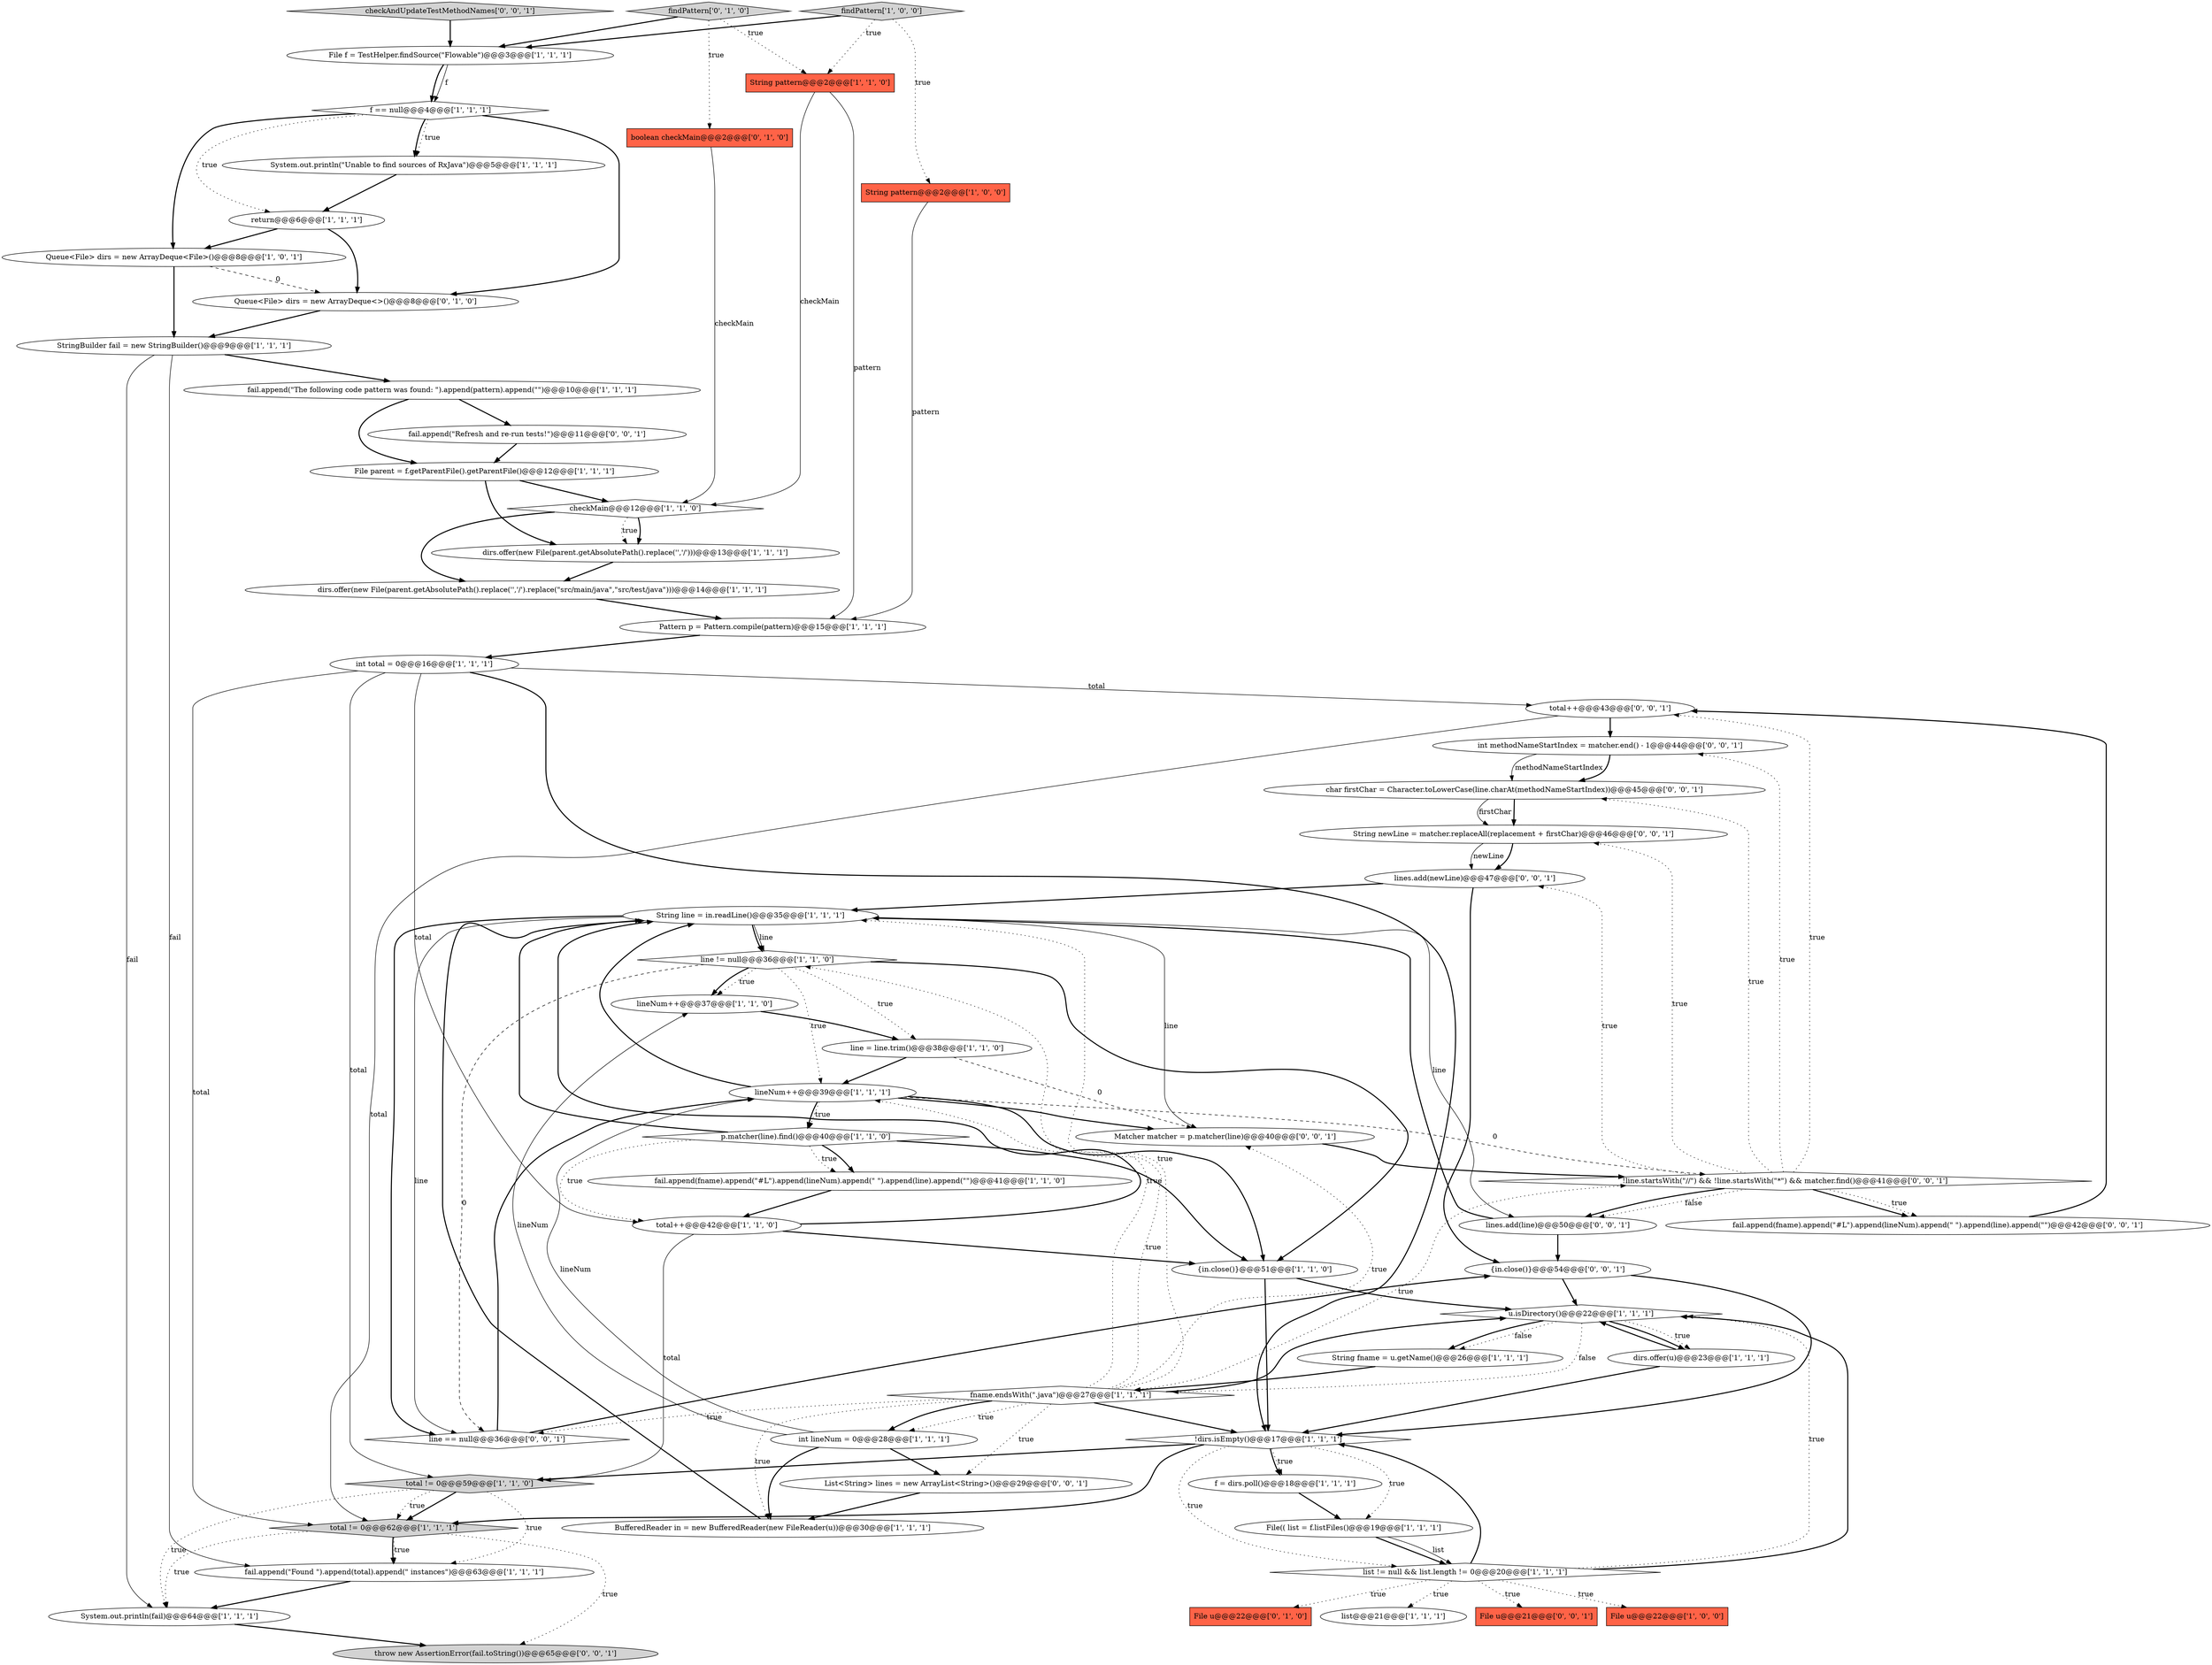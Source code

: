 digraph {
15 [style = filled, label = "StringBuilder fail = new StringBuilder()@@@9@@@['1', '1', '1']", fillcolor = white, shape = ellipse image = "AAA0AAABBB1BBB"];
6 [style = filled, label = "File u@@@22@@@['1', '0', '0']", fillcolor = tomato, shape = box image = "AAA0AAABBB1BBB"];
28 [style = filled, label = "findPattern['1', '0', '0']", fillcolor = lightgray, shape = diamond image = "AAA0AAABBB1BBB"];
22 [style = filled, label = "lineNum++@@@37@@@['1', '1', '0']", fillcolor = white, shape = ellipse image = "AAA0AAABBB1BBB"];
1 [style = filled, label = "File(( list = f.listFiles()@@@19@@@['1', '1', '1']", fillcolor = white, shape = ellipse image = "AAA0AAABBB1BBB"];
49 [style = filled, label = "fail.append(fname).append(\"#L\").append(lineNum).append(\" \").append(line).append(\"\")@@@42@@@['0', '0', '1']", fillcolor = white, shape = ellipse image = "AAA0AAABBB3BBB"];
3 [style = filled, label = "System.out.println(fail)@@@64@@@['1', '1', '1']", fillcolor = white, shape = ellipse image = "AAA0AAABBB1BBB"];
19 [style = filled, label = "u.isDirectory()@@@22@@@['1', '1', '1']", fillcolor = white, shape = diamond image = "AAA0AAABBB1BBB"];
59 [style = filled, label = "String newLine = matcher.replaceAll(replacement + firstChar)@@@46@@@['0', '0', '1']", fillcolor = white, shape = ellipse image = "AAA0AAABBB3BBB"];
17 [style = filled, label = "String pattern@@@2@@@['1', '1', '0']", fillcolor = tomato, shape = box image = "AAA0AAABBB1BBB"];
31 [style = filled, label = "System.out.println(\"Unable to find sources of RxJava\")@@@5@@@['1', '1', '1']", fillcolor = white, shape = ellipse image = "AAA0AAABBB1BBB"];
58 [style = filled, label = "total++@@@43@@@['0', '0', '1']", fillcolor = white, shape = ellipse image = "AAA0AAABBB3BBB"];
24 [style = filled, label = "line != null@@@36@@@['1', '1', '0']", fillcolor = white, shape = diamond image = "AAA0AAABBB1BBB"];
48 [style = filled, label = "throw new AssertionError(fail.toString())@@@65@@@['0', '0', '1']", fillcolor = lightgray, shape = ellipse image = "AAA0AAABBB3BBB"];
54 [style = filled, label = "lines.add(line)@@@50@@@['0', '0', '1']", fillcolor = white, shape = ellipse image = "AAA0AAABBB3BBB"];
55 [style = filled, label = "fail.append(\"Refresh and re-run tests!\")@@@11@@@['0', '0', '1']", fillcolor = white, shape = ellipse image = "AAA0AAABBB3BBB"];
41 [style = filled, label = "File u@@@22@@@['0', '1', '0']", fillcolor = tomato, shape = box image = "AAA0AAABBB2BBB"];
34 [style = filled, label = "dirs.offer(new File(parent.getAbsolutePath().replace('\','/')))@@@13@@@['1', '1', '1']", fillcolor = white, shape = ellipse image = "AAA0AAABBB1BBB"];
21 [style = filled, label = "File parent = f.getParentFile().getParentFile()@@@12@@@['1', '1', '1']", fillcolor = white, shape = ellipse image = "AAA0AAABBB1BBB"];
23 [style = filled, label = "list@@@21@@@['1', '1', '1']", fillcolor = white, shape = ellipse image = "AAA0AAABBB1BBB"];
47 [style = filled, label = "char firstChar = Character.toLowerCase(line.charAt(methodNameStartIndex))@@@45@@@['0', '0', '1']", fillcolor = white, shape = ellipse image = "AAA0AAABBB3BBB"];
37 [style = filled, label = "fail.append(fname).append(\"#L\").append(lineNum).append(\" \").append(line).append(\"\")@@@41@@@['1', '1', '0']", fillcolor = white, shape = ellipse image = "AAA0AAABBB1BBB"];
16 [style = filled, label = "String pattern@@@2@@@['1', '0', '0']", fillcolor = tomato, shape = box image = "AAA0AAABBB1BBB"];
36 [style = filled, label = "int lineNum = 0@@@28@@@['1', '1', '1']", fillcolor = white, shape = ellipse image = "AAA0AAABBB1BBB"];
42 [style = filled, label = "boolean checkMain@@@2@@@['0', '1', '0']", fillcolor = tomato, shape = box image = "AAA0AAABBB2BBB"];
30 [style = filled, label = "total != 0@@@59@@@['1', '1', '0']", fillcolor = lightgray, shape = diamond image = "AAA0AAABBB1BBB"];
33 [style = filled, label = "return@@@6@@@['1', '1', '1']", fillcolor = white, shape = ellipse image = "AAA0AAABBB1BBB"];
56 [style = filled, label = "int methodNameStartIndex = matcher.end() - 1@@@44@@@['0', '0', '1']", fillcolor = white, shape = ellipse image = "AAA0AAABBB3BBB"];
60 [style = filled, label = "checkAndUpdateTestMethodNames['0', '0', '1']", fillcolor = lightgray, shape = diamond image = "AAA0AAABBB3BBB"];
35 [style = filled, label = "total != 0@@@62@@@['1', '1', '1']", fillcolor = lightgray, shape = diamond image = "AAA0AAABBB1BBB"];
13 [style = filled, label = "lineNum++@@@39@@@['1', '1', '1']", fillcolor = white, shape = ellipse image = "AAA0AAABBB1BBB"];
44 [style = filled, label = "findPattern['0', '1', '0']", fillcolor = lightgray, shape = diamond image = "AAA0AAABBB2BBB"];
46 [style = filled, label = "lines.add(newLine)@@@47@@@['0', '0', '1']", fillcolor = white, shape = ellipse image = "AAA0AAABBB3BBB"];
40 [style = filled, label = "total++@@@42@@@['1', '1', '0']", fillcolor = white, shape = ellipse image = "AAA0AAABBB1BBB"];
29 [style = filled, label = "f == null@@@4@@@['1', '1', '1']", fillcolor = white, shape = diamond image = "AAA0AAABBB1BBB"];
38 [style = filled, label = "fail.append(\"Found \").append(total).append(\" instances\")@@@63@@@['1', '1', '1']", fillcolor = white, shape = ellipse image = "AAA0AAABBB1BBB"];
0 [style = filled, label = "!dirs.isEmpty()@@@17@@@['1', '1', '1']", fillcolor = white, shape = diamond image = "AAA0AAABBB1BBB"];
11 [style = filled, label = "list != null && list.length != 0@@@20@@@['1', '1', '1']", fillcolor = white, shape = diamond image = "AAA0AAABBB1BBB"];
51 [style = filled, label = "line == null@@@36@@@['0', '0', '1']", fillcolor = white, shape = diamond image = "AAA0AAABBB3BBB"];
5 [style = filled, label = "dirs.offer(new File(parent.getAbsolutePath().replace('\','/').replace(\"src/main/java\",\"src/test/java\")))@@@14@@@['1', '1', '1']", fillcolor = white, shape = ellipse image = "AAA0AAABBB1BBB"];
8 [style = filled, label = "line = line.trim()@@@38@@@['1', '1', '0']", fillcolor = white, shape = ellipse image = "AAA0AAABBB1BBB"];
52 [style = filled, label = "Matcher matcher = p.matcher(line)@@@40@@@['0', '0', '1']", fillcolor = white, shape = ellipse image = "AAA0AAABBB3BBB"];
43 [style = filled, label = "Queue<File> dirs = new ArrayDeque<>()@@@8@@@['0', '1', '0']", fillcolor = white, shape = ellipse image = "AAA1AAABBB2BBB"];
7 [style = filled, label = "Queue<File> dirs = new ArrayDeque<File>()@@@8@@@['1', '0', '1']", fillcolor = white, shape = ellipse image = "AAA0AAABBB1BBB"];
10 [style = filled, label = "String line = in.readLine()@@@35@@@['1', '1', '1']", fillcolor = white, shape = ellipse image = "AAA0AAABBB1BBB"];
26 [style = filled, label = "fname.endsWith(\".java\")@@@27@@@['1', '1', '1']", fillcolor = white, shape = diamond image = "AAA0AAABBB1BBB"];
50 [style = filled, label = "{in.close()}@@@54@@@['0', '0', '1']", fillcolor = white, shape = ellipse image = "AAA0AAABBB3BBB"];
9 [style = filled, label = "String fname = u.getName()@@@26@@@['1', '1', '1']", fillcolor = white, shape = ellipse image = "AAA0AAABBB1BBB"];
27 [style = filled, label = "f = dirs.poll()@@@18@@@['1', '1', '1']", fillcolor = white, shape = ellipse image = "AAA0AAABBB1BBB"];
53 [style = filled, label = "!line.startsWith(\"//\") && !line.startsWith(\"*\") && matcher.find()@@@41@@@['0', '0', '1']", fillcolor = white, shape = diamond image = "AAA0AAABBB3BBB"];
4 [style = filled, label = "dirs.offer(u)@@@23@@@['1', '1', '1']", fillcolor = white, shape = ellipse image = "AAA0AAABBB1BBB"];
57 [style = filled, label = "List<String> lines = new ArrayList<String>()@@@29@@@['0', '0', '1']", fillcolor = white, shape = ellipse image = "AAA0AAABBB3BBB"];
14 [style = filled, label = "checkMain@@@12@@@['1', '1', '0']", fillcolor = white, shape = diamond image = "AAA0AAABBB1BBB"];
45 [style = filled, label = "File u@@@21@@@['0', '0', '1']", fillcolor = tomato, shape = box image = "AAA0AAABBB3BBB"];
39 [style = filled, label = "BufferedReader in = new BufferedReader(new FileReader(u))@@@30@@@['1', '1', '1']", fillcolor = white, shape = ellipse image = "AAA0AAABBB1BBB"];
25 [style = filled, label = "{in.close()}@@@51@@@['1', '1', '0']", fillcolor = white, shape = ellipse image = "AAA0AAABBB1BBB"];
20 [style = filled, label = "fail.append(\"The following code pattern was found: \").append(pattern).append(\"\")@@@10@@@['1', '1', '1']", fillcolor = white, shape = ellipse image = "AAA0AAABBB1BBB"];
32 [style = filled, label = "Pattern p = Pattern.compile(pattern)@@@15@@@['1', '1', '1']", fillcolor = white, shape = ellipse image = "AAA0AAABBB1BBB"];
12 [style = filled, label = "File f = TestHelper.findSource(\"Flowable\")@@@3@@@['1', '1', '1']", fillcolor = white, shape = ellipse image = "AAA0AAABBB1BBB"];
18 [style = filled, label = "p.matcher(line).find()@@@40@@@['1', '1', '0']", fillcolor = white, shape = diamond image = "AAA0AAABBB1BBB"];
2 [style = filled, label = "int total = 0@@@16@@@['1', '1', '1']", fillcolor = white, shape = ellipse image = "AAA0AAABBB1BBB"];
59->46 [style = bold, label=""];
35->38 [style = dotted, label="true"];
50->0 [style = bold, label=""];
11->23 [style = dotted, label="true"];
10->24 [style = solid, label="line"];
8->52 [style = dashed, label="0"];
28->17 [style = dotted, label="true"];
44->17 [style = dotted, label="true"];
53->54 [style = dotted, label="false"];
10->24 [style = bold, label=""];
26->53 [style = dotted, label="true"];
18->37 [style = dotted, label="true"];
13->25 [style = bold, label=""];
25->19 [style = bold, label=""];
7->43 [style = dashed, label="0"];
26->52 [style = dotted, label="true"];
2->35 [style = solid, label="total"];
54->10 [style = bold, label=""];
36->22 [style = solid, label="lineNum"];
5->32 [style = bold, label=""];
30->3 [style = dotted, label="true"];
53->47 [style = dotted, label="true"];
1->11 [style = bold, label=""];
57->39 [style = bold, label=""];
26->39 [style = dotted, label="true"];
26->10 [style = dotted, label="true"];
19->9 [style = dotted, label="false"];
56->47 [style = solid, label="methodNameStartIndex"];
0->27 [style = bold, label=""];
24->22 [style = dotted, label="true"];
4->19 [style = bold, label=""];
11->19 [style = dotted, label="true"];
29->31 [style = dotted, label="true"];
60->12 [style = bold, label=""];
9->26 [style = bold, label=""];
30->35 [style = bold, label=""];
2->40 [style = solid, label="total"];
1->11 [style = solid, label="list"];
13->10 [style = bold, label=""];
52->53 [style = bold, label=""];
31->33 [style = bold, label=""];
10->54 [style = solid, label="line"];
15->38 [style = solid, label="fail"];
40->25 [style = bold, label=""];
2->58 [style = solid, label="total"];
14->5 [style = bold, label=""];
0->1 [style = dotted, label="true"];
44->42 [style = dotted, label="true"];
10->51 [style = solid, label="line"];
47->59 [style = bold, label=""];
26->36 [style = bold, label=""];
11->45 [style = dotted, label="true"];
50->19 [style = bold, label=""];
53->46 [style = dotted, label="true"];
58->56 [style = bold, label=""];
42->14 [style = solid, label="checkMain"];
30->38 [style = dotted, label="true"];
19->26 [style = dotted, label="false"];
13->53 [style = dashed, label="0"];
40->30 [style = solid, label="total"];
43->15 [style = bold, label=""];
10->51 [style = bold, label=""];
26->57 [style = dotted, label="true"];
51->50 [style = bold, label=""];
36->13 [style = solid, label="lineNum"];
26->19 [style = bold, label=""];
24->8 [style = dotted, label="true"];
37->40 [style = bold, label=""];
32->2 [style = bold, label=""];
11->6 [style = dotted, label="true"];
0->11 [style = dotted, label="true"];
59->46 [style = solid, label="newLine"];
12->29 [style = bold, label=""];
29->7 [style = bold, label=""];
15->20 [style = bold, label=""];
14->34 [style = bold, label=""];
21->34 [style = bold, label=""];
49->58 [style = bold, label=""];
53->59 [style = dotted, label="true"];
24->25 [style = bold, label=""];
11->41 [style = dotted, label="true"];
12->29 [style = solid, label="f"];
35->3 [style = dotted, label="true"];
54->50 [style = bold, label=""];
14->34 [style = dotted, label="true"];
17->14 [style = solid, label="checkMain"];
24->13 [style = dotted, label="true"];
36->57 [style = bold, label=""];
53->54 [style = bold, label=""];
26->51 [style = dotted, label="true"];
21->14 [style = bold, label=""];
53->58 [style = dotted, label="true"];
24->51 [style = dashed, label="0"];
13->52 [style = bold, label=""];
53->49 [style = bold, label=""];
53->49 [style = dotted, label="true"];
11->0 [style = bold, label=""];
17->32 [style = solid, label="pattern"];
26->13 [style = dotted, label="true"];
2->30 [style = solid, label="total"];
33->7 [style = bold, label=""];
58->35 [style = solid, label="total"];
39->10 [style = bold, label=""];
55->21 [style = bold, label=""];
13->18 [style = dotted, label="true"];
26->24 [style = dotted, label="true"];
53->56 [style = dotted, label="true"];
11->19 [style = bold, label=""];
29->31 [style = bold, label=""];
8->13 [style = bold, label=""];
56->47 [style = bold, label=""];
19->4 [style = bold, label=""];
3->48 [style = bold, label=""];
35->48 [style = dotted, label="true"];
0->30 [style = bold, label=""];
25->0 [style = bold, label=""];
7->15 [style = bold, label=""];
2->0 [style = bold, label=""];
26->36 [style = dotted, label="true"];
33->43 [style = bold, label=""];
44->12 [style = bold, label=""];
22->8 [style = bold, label=""];
16->32 [style = solid, label="pattern"];
19->9 [style = bold, label=""];
28->12 [style = bold, label=""];
0->35 [style = bold, label=""];
51->13 [style = bold, label=""];
34->5 [style = bold, label=""];
47->59 [style = solid, label="firstChar"];
18->25 [style = bold, label=""];
15->3 [style = solid, label="fail"];
30->35 [style = dotted, label="true"];
13->18 [style = bold, label=""];
24->22 [style = bold, label=""];
19->4 [style = dotted, label="true"];
46->10 [style = bold, label=""];
20->21 [style = bold, label=""];
40->10 [style = bold, label=""];
29->43 [style = bold, label=""];
46->50 [style = bold, label=""];
38->3 [style = bold, label=""];
27->1 [style = bold, label=""];
28->16 [style = dotted, label="true"];
10->52 [style = solid, label="line"];
18->10 [style = bold, label=""];
35->38 [style = bold, label=""];
0->27 [style = dotted, label="true"];
18->37 [style = bold, label=""];
29->33 [style = dotted, label="true"];
20->55 [style = bold, label=""];
18->40 [style = dotted, label="true"];
36->39 [style = bold, label=""];
26->0 [style = bold, label=""];
4->0 [style = bold, label=""];
}
